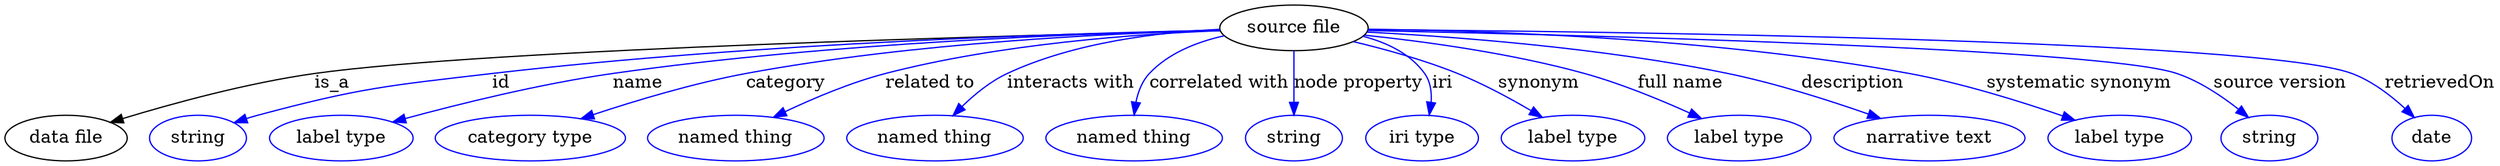 digraph {
	graph [bb="0,0,1596.6,123"];
	node [label="\N"];
	"source file"	 [height=0.5,
		label="source file",
		pos="835.65,105",
		width=1.336];
	"data file"	 [height=0.5,
		pos="39.646,18",
		width=1.1013];
	"source file" -> "data file"	 [label=is_a,
		lp="218.65,61.5",
		pos="e,69.728,29.773 787.69,103.56 660.94,99.551 319.18,87.322 207.65,69 162.61,61.603 112.79,45.414 79.186,33.247"];
	id	 [color=blue,
		height=0.5,
		label=string,
		pos="127.65,18",
		width=0.84854];
	"source file" -> id	 [color=blue,
		label=id,
		lp="332.15,61.5",
		pos="e,151.42,29.72 787.35,103.74 696.67,100.9 494.91,92.305 326.65,69 255.16,59.099 236.3,58.274 167.65,36 165.39,35.266 163.08,34.444 \
160.78,33.565",
		style=solid];
	name	 [color=blue,
		height=0.5,
		label="label type",
		pos="221.65,18",
		width=1.2638];
	"source file" -> name	 [color=blue,
		label=name,
		lp="427.15,61.5",
		pos="e,256.14,29.736 787.66,103.35 708.76,100.09 546.89,91.134 411.65,69 350.69,59.024 336.04,52.952 276.65,36 273.11,34.989 269.45,33.899 \
265.79,32.772",
		style=solid];
	category	 [color=blue,
		height=0.5,
		label="category type",
		pos="343.65,18",
		width=1.6249];
	"source file" -> category	 [color=blue,
		label=category,
		lp="521.15,61.5",
		pos="e,379.44,32.281 787.56,103.11 721.54,99.785 599.45,91.013 497.65,69 460.26,60.916 419.2,47.057 388.89,35.825",
		style=solid];
	"related to"	 [color=blue,
		height=0.5,
		label="named thing",
		pos="475.65,18",
		width=1.5346];
	"source file" -> "related to"	 [color=blue,
		label="related to",
		lp="611.65,61.5",
		pos="e,503.7,33.79 787.77,102.25 736.78,98.374 654.17,89.341 585.65,69 560.45,61.519 533.66,49.202 512.83,38.546",
		style=solid];
	"interacts with"	 [color=blue,
		height=0.5,
		label="named thing",
		pos="603.65,18",
		width=1.5346];
	"source file" -> "interacts with"	 [color=blue,
		label="interacts with",
		lp="699.65,61.5",
		pos="e,619.5,35.735 788.4,101.64 752.38,97.578 702.39,88.64 662.65,69 649.49,62.499 636.9,52.362 626.75,42.833",
		style=solid];
	"correlated with"	 [color=blue,
		height=0.5,
		label="named thing",
		pos="731.65,18",
		width=1.5346];
	"source file" -> "correlated with"	 [color=blue,
		label="correlated with",
		lp="790.65,61.5",
		pos="e,734.34,36.453 794.69,95.559 778.83,90.102 761.65,81.709 749.65,69 743.69,62.691 739.69,54.29 737,46.13",
		style=solid];
	"node property"	 [color=blue,
		height=0.5,
		label=string,
		pos="835.65,18",
		width=0.84854];
	"source file" -> "node property"	 [color=blue,
		label="node property",
		lp="873.65,61.5",
		pos="e,835.65,36.003 835.65,86.974 835.65,75.192 835.65,59.561 835.65,46.158",
		style=solid];
	iri	 [color=blue,
		height=0.5,
		label="iri type",
		pos="920.65,18",
		width=1.011];
	"source file" -> iri	 [color=blue,
		label=iri,
		lp="926.15,61.5",
		pos="e,921.83,36.134 875.5,94.814 889.27,89.351 903.51,81.15 912.65,69 917.51,62.524 919.94,54.263 921.05,46.285",
		style=solid];
	synonym	 [color=blue,
		height=0.5,
		label="label type",
		pos="1020.6,18",
		width=1.2638];
	"source file" -> synonym	 [color=blue,
		label=synonym,
		lp="989.15,61.5",
		pos="e,997.82,33.604 873.32,93.597 892.63,87.248 916.31,78.676 936.65,69 954.68,60.423 973.78,49.029 989.2,39.187",
		style=solid];
	"full name"	 [color=blue,
		height=0.5,
		label="label type",
		pos="1129.6,18",
		width=1.2638];
	"source file" -> "full name"	 [color=blue,
		label="full name",
		lp="1083.1,61.5",
		pos="e,1102.5,32.652 881.15,99.107 918.64,93.528 972.89,83.781 1018.6,69 1044.5,60.652 1072.2,47.895 1093.5,37.229",
		style=solid];
	description	 [color=blue,
		height=0.5,
		label="narrative text",
		pos="1250.6,18",
		width=1.6068];
	"source file" -> description	 [color=blue,
		label=description,
		lp="1191.1,61.5",
		pos="e,1217.3,32.872 883.48,102.12 939.36,98.006 1034.3,88.639 1113.6,69 1146,60.992 1181.2,47.773 1207.9,36.8",
		style=solid];
	"systematic synonym"	 [color=blue,
		height=0.5,
		label="label type",
		pos="1371.6,18",
		width=1.2638];
	"source file" -> "systematic synonym"	 [color=blue,
		label="systematic synonym",
		lp="1335.6,61.5",
		pos="e,1340.7,31.308 883.23,102.06 972.42,96.322 1161.5,82.939 1225.6,69 1262.3,61.032 1302.4,46.572 1331.3,35.078",
		style=solid];
	"source version"	 [color=blue,
		height=0.5,
		label=string,
		pos="1467.6,18",
		width=0.84854];
	"source file" -> "source version"	 [color=blue,
		label="source version",
		lp="1463.1,61.5",
		pos="e,1451.4,33.532 883.66,103.41 1010.5,99.01 1348.1,85.845 1395.6,69 1413.3,62.735 1430.6,50.779 1443.8,40.017",
		style=solid];
	retrievedOn	 [color=blue,
		height=0.5,
		label=date,
		pos="1569.6,18",
		width=0.75];
	"source file" -> retrievedOn	 [color=blue,
		label=retrievedOn,
		lp="1563.1,61.5",
		pos="e,1555.8,33.581 883.69,104.13 1027.6,101.29 1449,91.163 1506.6,69 1522.4,62.927 1537.3,51.307 1548.6,40.69",
		style=solid];
}
